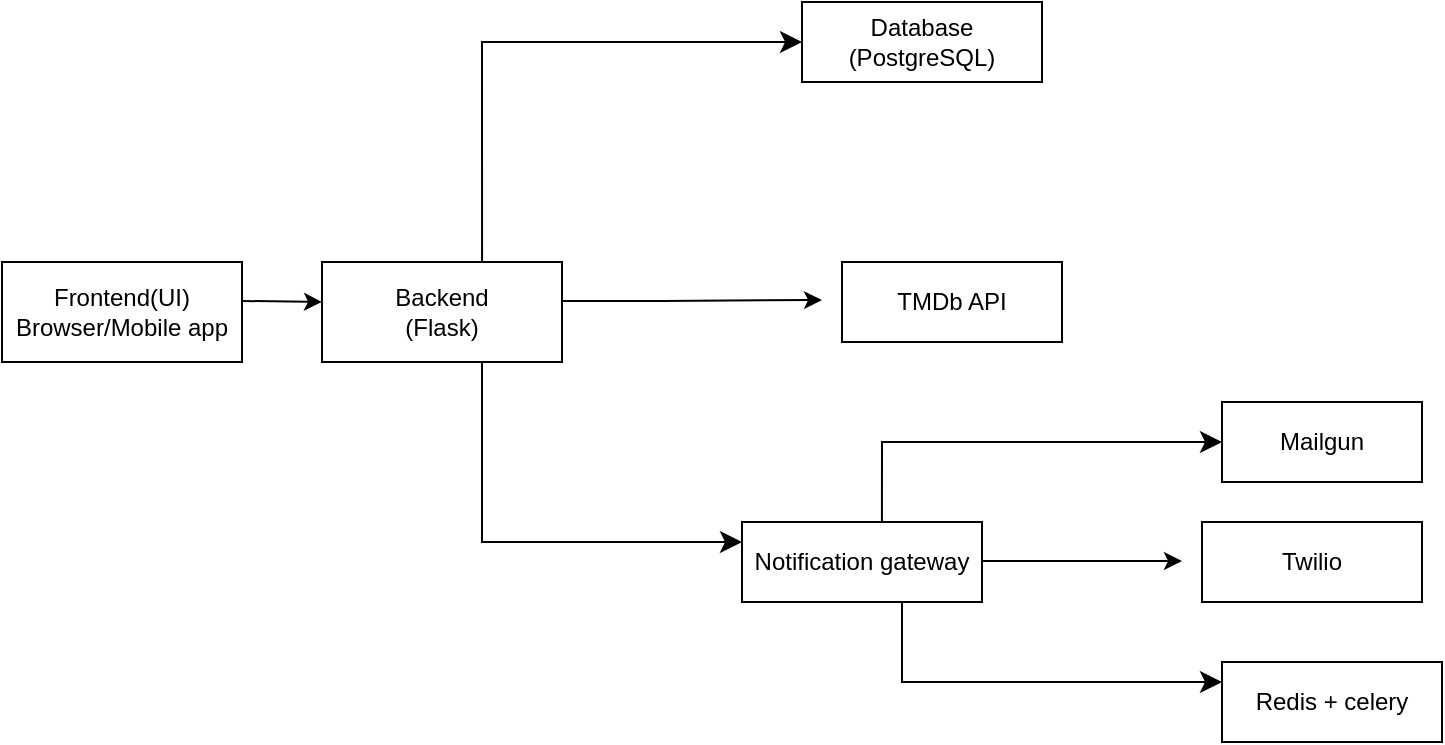 <mxfile version="27.0.9">
  <diagram name="Page-1" id="kWq_Ob3qmGybuWMb_GS3">
    <mxGraphModel dx="834" dy="578" grid="1" gridSize="10" guides="1" tooltips="1" connect="1" arrows="1" fold="1" page="1" pageScale="1" pageWidth="850" pageHeight="1100" math="0" shadow="0">
      <root>
        <mxCell id="0" />
        <mxCell id="1" parent="0" />
        <mxCell id="DY_-um4JcaVVxiuo4IQc-1" value="Frontend(UI)&lt;div&gt;Browser/Mobile app&lt;/div&gt;" style="rounded=0;whiteSpace=wrap;html=1;" vertex="1" parent="1">
          <mxGeometry x="30" y="180" width="120" height="50" as="geometry" />
        </mxCell>
        <mxCell id="DY_-um4JcaVVxiuo4IQc-9" value="" style="edgeStyle=none;orthogonalLoop=1;jettySize=auto;html=1;rounded=0;" edge="1" parent="1">
          <mxGeometry width="100" relative="1" as="geometry">
            <mxPoint x="150" y="199.47" as="sourcePoint" />
            <mxPoint x="190" y="200" as="targetPoint" />
            <Array as="points" />
          </mxGeometry>
        </mxCell>
        <mxCell id="DY_-um4JcaVVxiuo4IQc-10" value="Backend&lt;div&gt;(Flask)&lt;/div&gt;" style="rounded=0;whiteSpace=wrap;html=1;" vertex="1" parent="1">
          <mxGeometry x="190" y="180" width="120" height="50" as="geometry" />
        </mxCell>
        <mxCell id="DY_-um4JcaVVxiuo4IQc-11" value="" style="edgeStyle=none;orthogonalLoop=1;jettySize=auto;html=1;rounded=0;" edge="1" parent="1">
          <mxGeometry width="100" relative="1" as="geometry">
            <mxPoint x="310" y="199.47" as="sourcePoint" />
            <mxPoint x="440" y="199" as="targetPoint" />
            <Array as="points">
              <mxPoint x="360" y="199.47" />
            </Array>
          </mxGeometry>
        </mxCell>
        <mxCell id="DY_-um4JcaVVxiuo4IQc-13" value="" style="edgeStyle=segmentEdgeStyle;endArrow=classic;html=1;curved=0;rounded=0;endSize=8;startSize=8;sourcePerimeterSpacing=0;targetPerimeterSpacing=0;" edge="1" parent="1">
          <mxGeometry width="100" relative="1" as="geometry">
            <mxPoint x="220" y="230" as="sourcePoint" />
            <mxPoint x="400" y="320" as="targetPoint" />
            <Array as="points">
              <mxPoint x="270" y="230" />
              <mxPoint x="270" y="320" />
              <mxPoint x="320" y="320" />
            </Array>
          </mxGeometry>
        </mxCell>
        <mxCell id="DY_-um4JcaVVxiuo4IQc-14" value="Notification gateway" style="rounded=0;whiteSpace=wrap;html=1;" vertex="1" parent="1">
          <mxGeometry x="400" y="310" width="120" height="40" as="geometry" />
        </mxCell>
        <mxCell id="DY_-um4JcaVVxiuo4IQc-15" value="TMDb API" style="rounded=0;whiteSpace=wrap;html=1;" vertex="1" parent="1">
          <mxGeometry x="450" y="180" width="110" height="40" as="geometry" />
        </mxCell>
        <mxCell id="DY_-um4JcaVVxiuo4IQc-16" value="" style="edgeStyle=segmentEdgeStyle;endArrow=classic;html=1;curved=0;rounded=0;endSize=8;startSize=8;sourcePerimeterSpacing=0;targetPerimeterSpacing=0;exitX=0.667;exitY=0;exitDx=0;exitDy=0;exitPerimeter=0;" edge="1" parent="1" source="DY_-um4JcaVVxiuo4IQc-10">
          <mxGeometry width="100" relative="1" as="geometry">
            <mxPoint x="270.05" y="140" as="sourcePoint" />
            <mxPoint x="430" y="70" as="targetPoint" />
            <Array as="points">
              <mxPoint x="270" y="70" />
            </Array>
          </mxGeometry>
        </mxCell>
        <mxCell id="DY_-um4JcaVVxiuo4IQc-17" value="Database&lt;div&gt;(PostgreSQL)&lt;/div&gt;" style="rounded=0;whiteSpace=wrap;html=1;" vertex="1" parent="1">
          <mxGeometry x="430" y="50" width="120" height="40" as="geometry" />
        </mxCell>
        <mxCell id="DY_-um4JcaVVxiuo4IQc-18" value="" style="edgeStyle=segmentEdgeStyle;endArrow=classic;html=1;curved=0;rounded=0;endSize=8;startSize=8;sourcePerimeterSpacing=0;targetPerimeterSpacing=0;" edge="1" parent="1">
          <mxGeometry width="100" relative="1" as="geometry">
            <mxPoint x="430" y="350" as="sourcePoint" />
            <mxPoint x="640" y="390" as="targetPoint" />
            <Array as="points">
              <mxPoint x="480" y="350" />
              <mxPoint x="480" y="390" />
              <mxPoint x="500" y="390" />
            </Array>
          </mxGeometry>
        </mxCell>
        <mxCell id="DY_-um4JcaVVxiuo4IQc-20" value="" style="edgeStyle=segmentEdgeStyle;endArrow=classic;html=1;curved=0;rounded=0;endSize=8;startSize=8;sourcePerimeterSpacing=0;targetPerimeterSpacing=0;exitX=0.583;exitY=0;exitDx=0;exitDy=0;exitPerimeter=0;" edge="1" parent="1" source="DY_-um4JcaVVxiuo4IQc-14">
          <mxGeometry width="100" relative="1" as="geometry">
            <mxPoint x="470" y="270" as="sourcePoint" />
            <mxPoint x="640" y="270" as="targetPoint" />
            <Array as="points">
              <mxPoint x="470" y="270" />
            </Array>
          </mxGeometry>
        </mxCell>
        <mxCell id="DY_-um4JcaVVxiuo4IQc-21" value="Mailgun" style="rounded=0;whiteSpace=wrap;html=1;" vertex="1" parent="1">
          <mxGeometry x="640" y="250" width="100" height="40" as="geometry" />
        </mxCell>
        <mxCell id="DY_-um4JcaVVxiuo4IQc-22" value="Redis + celery" style="rounded=0;whiteSpace=wrap;html=1;" vertex="1" parent="1">
          <mxGeometry x="640" y="380" width="110" height="40" as="geometry" />
        </mxCell>
        <mxCell id="DY_-um4JcaVVxiuo4IQc-23" value="" style="edgeStyle=none;orthogonalLoop=1;jettySize=auto;html=1;rounded=0;" edge="1" parent="1">
          <mxGeometry width="100" relative="1" as="geometry">
            <mxPoint x="520" y="329.52" as="sourcePoint" />
            <mxPoint x="620" y="329.52" as="targetPoint" />
            <Array as="points" />
          </mxGeometry>
        </mxCell>
        <mxCell id="DY_-um4JcaVVxiuo4IQc-24" value="Twilio" style="rounded=0;whiteSpace=wrap;html=1;" vertex="1" parent="1">
          <mxGeometry x="630" y="310" width="110" height="40" as="geometry" />
        </mxCell>
      </root>
    </mxGraphModel>
  </diagram>
</mxfile>
